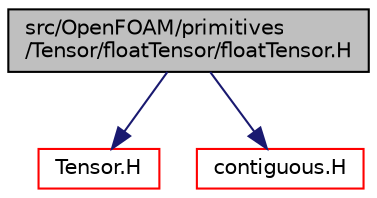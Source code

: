digraph "src/OpenFOAM/primitives/Tensor/floatTensor/floatTensor.H"
{
  bgcolor="transparent";
  edge [fontname="Helvetica",fontsize="10",labelfontname="Helvetica",labelfontsize="10"];
  node [fontname="Helvetica",fontsize="10",shape=record];
  Node1 [label="src/OpenFOAM/primitives\l/Tensor/floatTensor/floatTensor.H",height=0.2,width=0.4,color="black", fillcolor="grey75", style="filled", fontcolor="black"];
  Node1 -> Node2 [color="midnightblue",fontsize="10",style="solid",fontname="Helvetica"];
  Node2 [label="Tensor.H",height=0.2,width=0.4,color="red",URL="$a09379.html"];
  Node1 -> Node3 [color="midnightblue",fontsize="10",style="solid",fontname="Helvetica"];
  Node3 [label="contiguous.H",height=0.2,width=0.4,color="red",URL="$a09159.html",tooltip="Template function to specify if the data of a type are contiguous. "];
}
